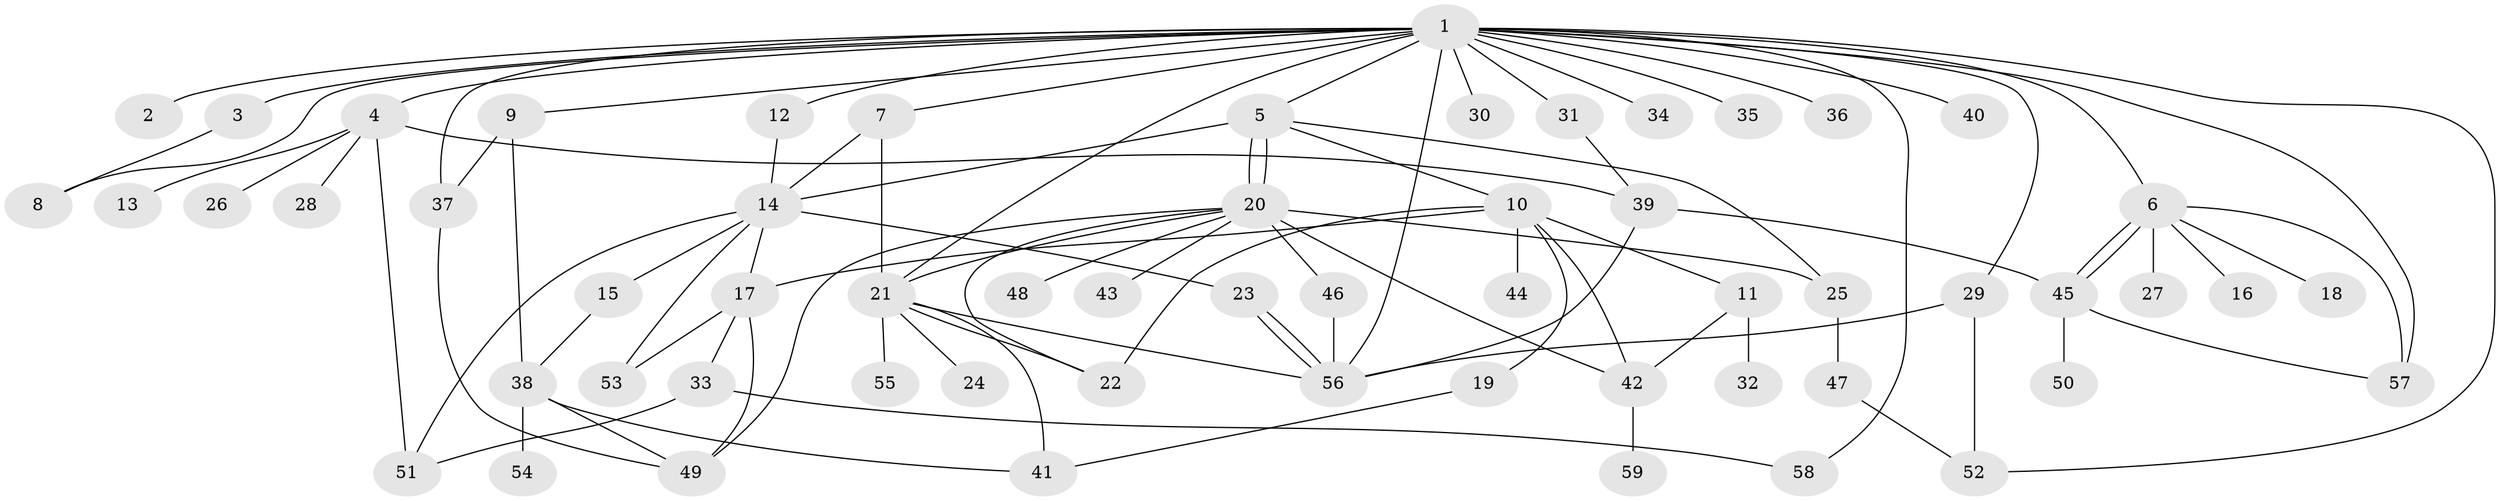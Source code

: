 // Generated by graph-tools (version 1.1) at 2025/01/03/09/25 03:01:41]
// undirected, 59 vertices, 94 edges
graph export_dot {
graph [start="1"]
  node [color=gray90,style=filled];
  1;
  2;
  3;
  4;
  5;
  6;
  7;
  8;
  9;
  10;
  11;
  12;
  13;
  14;
  15;
  16;
  17;
  18;
  19;
  20;
  21;
  22;
  23;
  24;
  25;
  26;
  27;
  28;
  29;
  30;
  31;
  32;
  33;
  34;
  35;
  36;
  37;
  38;
  39;
  40;
  41;
  42;
  43;
  44;
  45;
  46;
  47;
  48;
  49;
  50;
  51;
  52;
  53;
  54;
  55;
  56;
  57;
  58;
  59;
  1 -- 2;
  1 -- 3;
  1 -- 4;
  1 -- 5;
  1 -- 6;
  1 -- 7;
  1 -- 8;
  1 -- 9;
  1 -- 12;
  1 -- 21;
  1 -- 29;
  1 -- 30;
  1 -- 31;
  1 -- 34;
  1 -- 35;
  1 -- 36;
  1 -- 37;
  1 -- 40;
  1 -- 52;
  1 -- 56;
  1 -- 57;
  1 -- 58;
  3 -- 8;
  4 -- 13;
  4 -- 26;
  4 -- 28;
  4 -- 39;
  4 -- 51;
  5 -- 10;
  5 -- 14;
  5 -- 20;
  5 -- 20;
  5 -- 25;
  6 -- 16;
  6 -- 18;
  6 -- 27;
  6 -- 45;
  6 -- 45;
  6 -- 57;
  7 -- 14;
  7 -- 21;
  9 -- 37;
  9 -- 38;
  10 -- 11;
  10 -- 17;
  10 -- 19;
  10 -- 22;
  10 -- 42;
  10 -- 44;
  11 -- 32;
  11 -- 42;
  12 -- 14;
  14 -- 15;
  14 -- 17;
  14 -- 23;
  14 -- 51;
  14 -- 53;
  15 -- 38;
  17 -- 33;
  17 -- 49;
  17 -- 53;
  19 -- 41;
  20 -- 21;
  20 -- 22;
  20 -- 25;
  20 -- 42;
  20 -- 43;
  20 -- 46;
  20 -- 48;
  20 -- 49;
  21 -- 22;
  21 -- 24;
  21 -- 41;
  21 -- 55;
  21 -- 56;
  23 -- 56;
  23 -- 56;
  25 -- 47;
  29 -- 52;
  29 -- 56;
  31 -- 39;
  33 -- 51;
  33 -- 58;
  37 -- 49;
  38 -- 41;
  38 -- 49;
  38 -- 54;
  39 -- 45;
  39 -- 56;
  42 -- 59;
  45 -- 50;
  45 -- 57;
  46 -- 56;
  47 -- 52;
}
